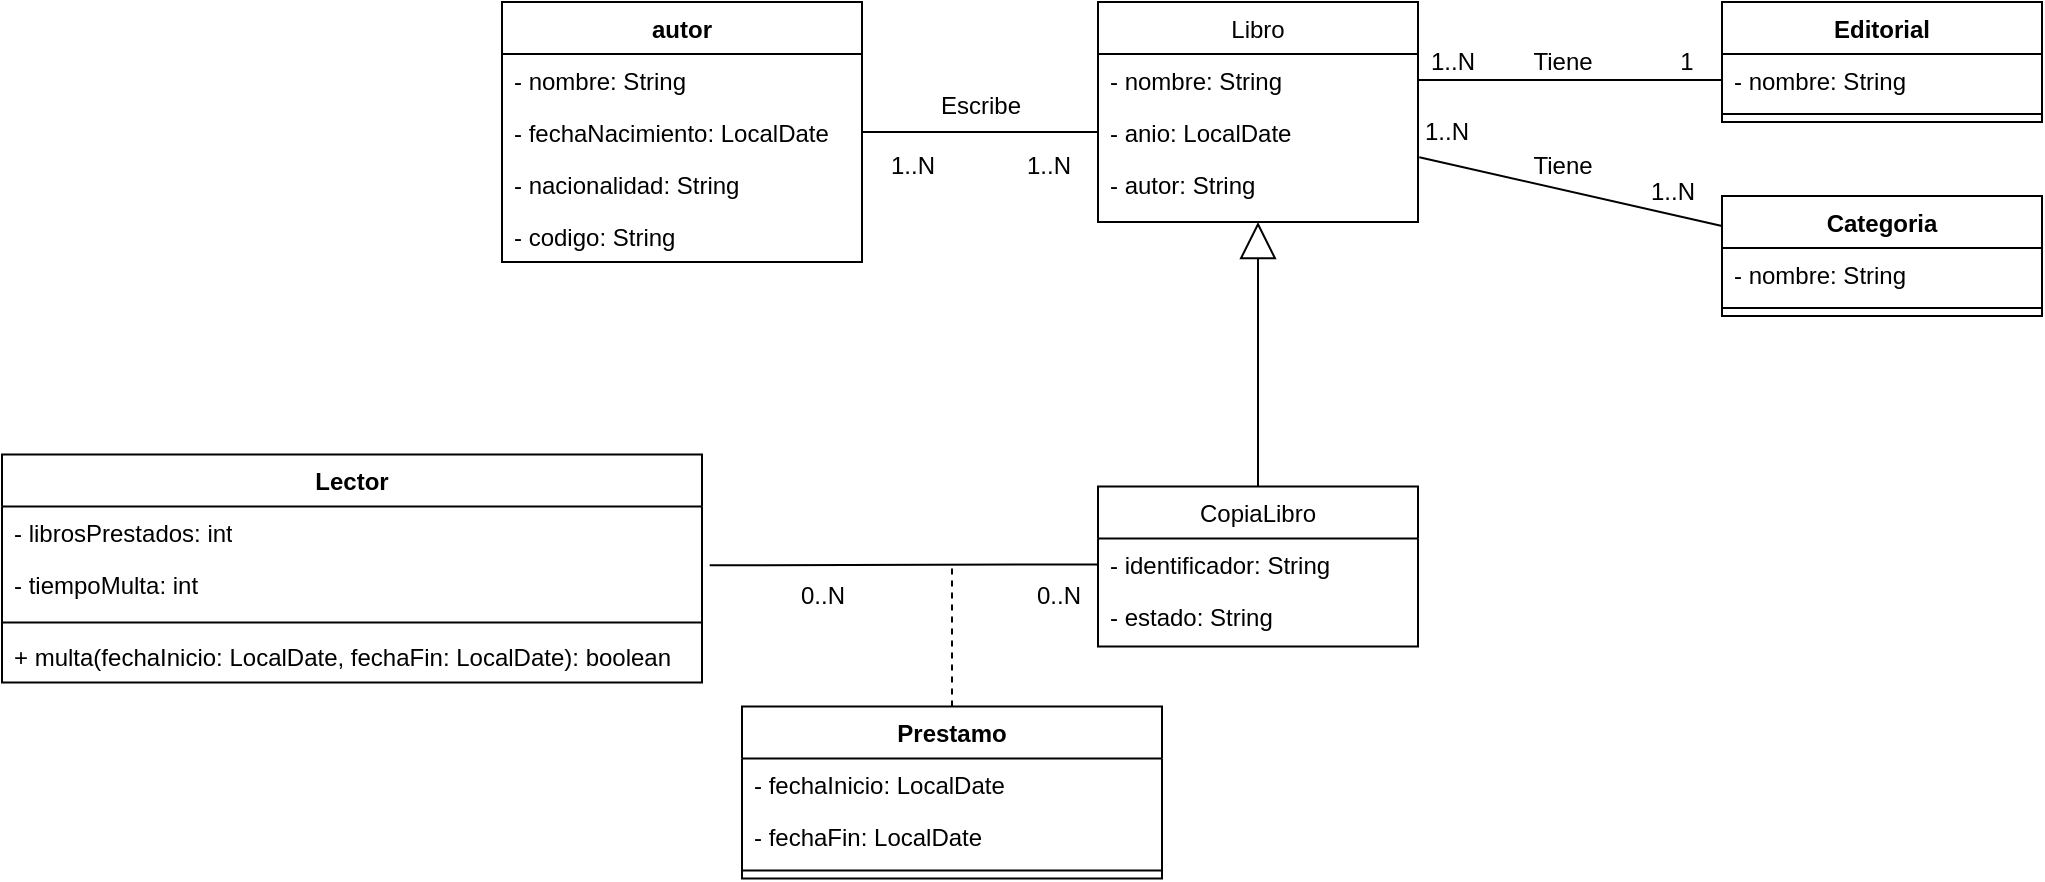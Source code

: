 <mxfile version="21.7.5" type="device">
  <diagram id="C5RBs43oDa-KdzZeNtuy" name="Page-1">
    <mxGraphModel dx="2245" dy="820" grid="1" gridSize="10" guides="1" tooltips="1" connect="1" arrows="1" fold="1" page="1" pageScale="1" pageWidth="827" pageHeight="1169" math="0" shadow="0">
      <root>
        <mxCell id="WIyWlLk6GJQsqaUBKTNV-0" />
        <mxCell id="WIyWlLk6GJQsqaUBKTNV-1" parent="WIyWlLk6GJQsqaUBKTNV-0" />
        <mxCell id="zkfFHV4jXpPFQw0GAbJ--17" value="Libro" style="swimlane;fontStyle=0;align=center;verticalAlign=top;childLayout=stackLayout;horizontal=1;startSize=26;horizontalStack=0;resizeParent=1;resizeLast=0;collapsible=1;marginBottom=0;rounded=0;shadow=0;strokeWidth=1;" parent="WIyWlLk6GJQsqaUBKTNV-1" vertex="1">
          <mxGeometry x="508" y="120" width="160" height="110" as="geometry">
            <mxRectangle x="550" y="140" width="160" height="26" as="alternateBounds" />
          </mxGeometry>
        </mxCell>
        <mxCell id="zkfFHV4jXpPFQw0GAbJ--18" value="- nombre: String  " style="text;align=left;verticalAlign=top;spacingLeft=4;spacingRight=4;overflow=hidden;rotatable=0;points=[[0,0.5],[1,0.5]];portConstraint=eastwest;" parent="zkfFHV4jXpPFQw0GAbJ--17" vertex="1">
          <mxGeometry y="26" width="160" height="26" as="geometry" />
        </mxCell>
        <mxCell id="V74eNZ08-46XIHzNkXlb-1" value="- anio: LocalDate " style="text;align=left;verticalAlign=top;spacingLeft=4;spacingRight=4;overflow=hidden;rotatable=0;points=[[0,0.5],[1,0.5]];portConstraint=eastwest;" parent="zkfFHV4jXpPFQw0GAbJ--17" vertex="1">
          <mxGeometry y="52" width="160" height="26" as="geometry" />
        </mxCell>
        <mxCell id="V74eNZ08-46XIHzNkXlb-2" value="- autor: String  " style="text;align=left;verticalAlign=top;spacingLeft=4;spacingRight=4;overflow=hidden;rotatable=0;points=[[0,0.5],[1,0.5]];portConstraint=eastwest;" parent="zkfFHV4jXpPFQw0GAbJ--17" vertex="1">
          <mxGeometry y="78" width="160" height="26" as="geometry" />
        </mxCell>
        <mxCell id="V74eNZ08-46XIHzNkXlb-9" value="autor" style="swimlane;fontStyle=1;align=center;verticalAlign=top;childLayout=stackLayout;horizontal=1;startSize=26;horizontalStack=0;resizeParent=1;resizeParentMax=0;resizeLast=0;collapsible=1;marginBottom=0;whiteSpace=wrap;html=1;" parent="WIyWlLk6GJQsqaUBKTNV-1" vertex="1">
          <mxGeometry x="210" y="120" width="180" height="130" as="geometry" />
        </mxCell>
        <mxCell id="V74eNZ08-46XIHzNkXlb-10" value="- nombre: String" style="text;strokeColor=none;fillColor=none;align=left;verticalAlign=top;spacingLeft=4;spacingRight=4;overflow=hidden;rotatable=0;points=[[0,0.5],[1,0.5]];portConstraint=eastwest;whiteSpace=wrap;html=1;" parent="V74eNZ08-46XIHzNkXlb-9" vertex="1">
          <mxGeometry y="26" width="180" height="26" as="geometry" />
        </mxCell>
        <mxCell id="V74eNZ08-46XIHzNkXlb-13" value="- fechaNacimiento: LocalDate" style="text;strokeColor=none;fillColor=none;align=left;verticalAlign=top;spacingLeft=4;spacingRight=4;overflow=hidden;rotatable=0;points=[[0,0.5],[1,0.5]];portConstraint=eastwest;whiteSpace=wrap;html=1;" parent="V74eNZ08-46XIHzNkXlb-9" vertex="1">
          <mxGeometry y="52" width="180" height="26" as="geometry" />
        </mxCell>
        <mxCell id="V74eNZ08-46XIHzNkXlb-14" value="- nacionalidad: String" style="text;strokeColor=none;fillColor=none;align=left;verticalAlign=top;spacingLeft=4;spacingRight=4;overflow=hidden;rotatable=0;points=[[0,0.5],[1,0.5]];portConstraint=eastwest;whiteSpace=wrap;html=1;" parent="V74eNZ08-46XIHzNkXlb-9" vertex="1">
          <mxGeometry y="78" width="180" height="26" as="geometry" />
        </mxCell>
        <mxCell id="V74eNZ08-46XIHzNkXlb-44" value="- codigo: String" style="text;strokeColor=none;fillColor=none;align=left;verticalAlign=top;spacingLeft=4;spacingRight=4;overflow=hidden;rotatable=0;points=[[0,0.5],[1,0.5]];portConstraint=eastwest;whiteSpace=wrap;html=1;" parent="V74eNZ08-46XIHzNkXlb-9" vertex="1">
          <mxGeometry y="104" width="180" height="26" as="geometry" />
        </mxCell>
        <mxCell id="V74eNZ08-46XIHzNkXlb-16" value="CopiaLibro" style="swimlane;fontStyle=0;align=center;verticalAlign=top;childLayout=stackLayout;horizontal=1;startSize=26;horizontalStack=0;resizeParent=1;resizeLast=0;collapsible=1;marginBottom=0;rounded=0;shadow=0;strokeWidth=1;" parent="WIyWlLk6GJQsqaUBKTNV-1" vertex="1">
          <mxGeometry x="508" y="362.23" width="160" height="80" as="geometry">
            <mxRectangle x="550" y="140" width="160" height="26" as="alternateBounds" />
          </mxGeometry>
        </mxCell>
        <mxCell id="V74eNZ08-46XIHzNkXlb-17" value="- identificador: String  " style="text;align=left;verticalAlign=top;spacingLeft=4;spacingRight=4;overflow=hidden;rotatable=0;points=[[0,0.5],[1,0.5]];portConstraint=eastwest;" parent="V74eNZ08-46XIHzNkXlb-16" vertex="1">
          <mxGeometry y="26" width="160" height="26" as="geometry" />
        </mxCell>
        <mxCell id="V74eNZ08-46XIHzNkXlb-18" value="- estado: String" style="text;align=left;verticalAlign=top;spacingLeft=4;spacingRight=4;overflow=hidden;rotatable=0;points=[[0,0.5],[1,0.5]];portConstraint=eastwest;" parent="V74eNZ08-46XIHzNkXlb-16" vertex="1">
          <mxGeometry y="52" width="160" height="26" as="geometry" />
        </mxCell>
        <mxCell id="V74eNZ08-46XIHzNkXlb-22" value="Lector" style="swimlane;fontStyle=1;align=center;verticalAlign=top;childLayout=stackLayout;horizontal=1;startSize=26;horizontalStack=0;resizeParent=1;resizeParentMax=0;resizeLast=0;collapsible=1;marginBottom=0;whiteSpace=wrap;html=1;" parent="WIyWlLk6GJQsqaUBKTNV-1" vertex="1">
          <mxGeometry x="-40" y="346.23" width="350" height="114" as="geometry" />
        </mxCell>
        <mxCell id="V74eNZ08-46XIHzNkXlb-27" value="- librosPrestados: int" style="text;strokeColor=none;fillColor=none;align=left;verticalAlign=top;spacingLeft=4;spacingRight=4;overflow=hidden;rotatable=0;points=[[0,0.5],[1,0.5]];portConstraint=eastwest;whiteSpace=wrap;html=1;" parent="V74eNZ08-46XIHzNkXlb-22" vertex="1">
          <mxGeometry y="26" width="350" height="26" as="geometry" />
        </mxCell>
        <mxCell id="kcmZSOA2UPaRY9khFp5--20" value="- tiempoMulta: int" style="text;strokeColor=none;fillColor=none;align=left;verticalAlign=top;spacingLeft=4;spacingRight=4;overflow=hidden;rotatable=0;points=[[0,0.5],[1,0.5]];portConstraint=eastwest;whiteSpace=wrap;html=1;" vertex="1" parent="V74eNZ08-46XIHzNkXlb-22">
          <mxGeometry y="52" width="350" height="28" as="geometry" />
        </mxCell>
        <mxCell id="V74eNZ08-46XIHzNkXlb-24" value="" style="line;strokeWidth=1;fillColor=none;align=left;verticalAlign=middle;spacingTop=-1;spacingLeft=3;spacingRight=3;rotatable=0;labelPosition=right;points=[];portConstraint=eastwest;strokeColor=inherit;" parent="V74eNZ08-46XIHzNkXlb-22" vertex="1">
          <mxGeometry y="80" width="350" height="8" as="geometry" />
        </mxCell>
        <mxCell id="V74eNZ08-46XIHzNkXlb-25" value="+ multa(fechaInicio: LocalDate, fechaFin: LocalDate): boolean" style="text;strokeColor=none;fillColor=none;align=left;verticalAlign=top;spacingLeft=4;spacingRight=4;overflow=hidden;rotatable=0;points=[[0,0.5],[1,0.5]];portConstraint=eastwest;whiteSpace=wrap;html=1;" parent="V74eNZ08-46XIHzNkXlb-22" vertex="1">
          <mxGeometry y="88" width="350" height="26" as="geometry" />
        </mxCell>
        <mxCell id="V74eNZ08-46XIHzNkXlb-28" value="" style="endArrow=none;html=1;rounded=0;exitX=1;exitY=0.5;exitDx=0;exitDy=0;entryX=0;entryY=0.5;entryDx=0;entryDy=0;" parent="WIyWlLk6GJQsqaUBKTNV-1" source="V74eNZ08-46XIHzNkXlb-13" target="V74eNZ08-46XIHzNkXlb-1" edge="1">
          <mxGeometry width="50" height="50" relative="1" as="geometry">
            <mxPoint x="540" y="90" as="sourcePoint" />
            <mxPoint x="590" y="40" as="targetPoint" />
          </mxGeometry>
        </mxCell>
        <mxCell id="V74eNZ08-46XIHzNkXlb-29" value="Escribe" style="text;html=1;align=center;verticalAlign=middle;resizable=0;points=[];autosize=1;strokeColor=none;fillColor=none;" parent="WIyWlLk6GJQsqaUBKTNV-1" vertex="1">
          <mxGeometry x="419" y="157" width="60" height="30" as="geometry" />
        </mxCell>
        <mxCell id="V74eNZ08-46XIHzNkXlb-30" value="1..N" style="text;html=1;align=center;verticalAlign=middle;resizable=0;points=[];autosize=1;strokeColor=none;fillColor=none;" parent="WIyWlLk6GJQsqaUBKTNV-1" vertex="1">
          <mxGeometry x="458" y="187" width="50" height="30" as="geometry" />
        </mxCell>
        <mxCell id="V74eNZ08-46XIHzNkXlb-31" value="1..N" style="text;html=1;align=center;verticalAlign=middle;resizable=0;points=[];autosize=1;strokeColor=none;fillColor=none;" parent="WIyWlLk6GJQsqaUBKTNV-1" vertex="1">
          <mxGeometry x="390" y="187" width="50" height="30" as="geometry" />
        </mxCell>
        <mxCell id="V74eNZ08-46XIHzNkXlb-32" value="" style="endArrow=block;endSize=16;endFill=0;html=1;rounded=0;exitX=0.5;exitY=0;exitDx=0;exitDy=0;entryX=0.5;entryY=1;entryDx=0;entryDy=0;" parent="WIyWlLk6GJQsqaUBKTNV-1" source="V74eNZ08-46XIHzNkXlb-16" edge="1" target="zkfFHV4jXpPFQw0GAbJ--17">
          <mxGeometry width="160" relative="1" as="geometry">
            <mxPoint x="445" y="266.23" as="sourcePoint" />
            <mxPoint x="592.2" y="301.996" as="targetPoint" />
          </mxGeometry>
        </mxCell>
        <mxCell id="V74eNZ08-46XIHzNkXlb-33" value="Prestamo" style="swimlane;fontStyle=1;align=center;verticalAlign=top;childLayout=stackLayout;horizontal=1;startSize=26;horizontalStack=0;resizeParent=1;resizeParentMax=0;resizeLast=0;collapsible=1;marginBottom=0;whiteSpace=wrap;html=1;" parent="WIyWlLk6GJQsqaUBKTNV-1" vertex="1">
          <mxGeometry x="330" y="472.23" width="210" height="86" as="geometry" />
        </mxCell>
        <mxCell id="V74eNZ08-46XIHzNkXlb-35" value="- fechaInicio: LocalDate" style="text;strokeColor=none;fillColor=none;align=left;verticalAlign=top;spacingLeft=4;spacingRight=4;overflow=hidden;rotatable=0;points=[[0,0.5],[1,0.5]];portConstraint=eastwest;whiteSpace=wrap;html=1;" parent="V74eNZ08-46XIHzNkXlb-33" vertex="1">
          <mxGeometry y="26" width="210" height="26" as="geometry" />
        </mxCell>
        <mxCell id="kcmZSOA2UPaRY9khFp5--17" value="- fechaFin: LocalDate" style="text;strokeColor=none;fillColor=none;align=left;verticalAlign=top;spacingLeft=4;spacingRight=4;overflow=hidden;rotatable=0;points=[[0,0.5],[1,0.5]];portConstraint=eastwest;whiteSpace=wrap;html=1;" vertex="1" parent="V74eNZ08-46XIHzNkXlb-33">
          <mxGeometry y="52" width="210" height="26" as="geometry" />
        </mxCell>
        <mxCell id="V74eNZ08-46XIHzNkXlb-36" value="" style="line;strokeWidth=1;fillColor=none;align=left;verticalAlign=middle;spacingTop=-1;spacingLeft=3;spacingRight=3;rotatable=0;labelPosition=right;points=[];portConstraint=eastwest;strokeColor=inherit;" parent="V74eNZ08-46XIHzNkXlb-33" vertex="1">
          <mxGeometry y="78" width="210" height="8" as="geometry" />
        </mxCell>
        <mxCell id="V74eNZ08-46XIHzNkXlb-38" value="" style="endArrow=none;html=1;rounded=0;exitX=1.011;exitY=0.121;exitDx=0;exitDy=0;entryX=0;entryY=0.5;entryDx=0;entryDy=0;exitPerimeter=0;" parent="WIyWlLk6GJQsqaUBKTNV-1" target="V74eNZ08-46XIHzNkXlb-17" edge="1">
          <mxGeometry width="50" height="50" relative="1" as="geometry">
            <mxPoint x="313.85" y="401.618" as="sourcePoint" />
            <mxPoint x="478" y="400.23" as="targetPoint" />
          </mxGeometry>
        </mxCell>
        <mxCell id="V74eNZ08-46XIHzNkXlb-40" value="0..N" style="text;html=1;align=center;verticalAlign=middle;resizable=0;points=[];autosize=1;strokeColor=none;fillColor=none;" parent="WIyWlLk6GJQsqaUBKTNV-1" vertex="1">
          <mxGeometry x="463" y="402.23" width="50" height="30" as="geometry" />
        </mxCell>
        <mxCell id="V74eNZ08-46XIHzNkXlb-41" value="0..N" style="text;html=1;align=center;verticalAlign=middle;resizable=0;points=[];autosize=1;strokeColor=none;fillColor=none;" parent="WIyWlLk6GJQsqaUBKTNV-1" vertex="1">
          <mxGeometry x="345" y="402.23" width="50" height="30" as="geometry" />
        </mxCell>
        <mxCell id="V74eNZ08-46XIHzNkXlb-42" value="" style="endArrow=none;dashed=1;html=1;rounded=0;exitX=0.5;exitY=0;exitDx=0;exitDy=0;" parent="WIyWlLk6GJQsqaUBKTNV-1" source="V74eNZ08-46XIHzNkXlb-33" edge="1">
          <mxGeometry width="50" height="50" relative="1" as="geometry">
            <mxPoint x="420" y="432.23" as="sourcePoint" />
            <mxPoint x="435" y="402.23" as="targetPoint" />
          </mxGeometry>
        </mxCell>
        <mxCell id="kcmZSOA2UPaRY9khFp5--0" value="Editorial" style="swimlane;fontStyle=1;align=center;verticalAlign=top;childLayout=stackLayout;horizontal=1;startSize=26;horizontalStack=0;resizeParent=1;resizeParentMax=0;resizeLast=0;collapsible=1;marginBottom=0;whiteSpace=wrap;html=1;" vertex="1" parent="WIyWlLk6GJQsqaUBKTNV-1">
          <mxGeometry x="820" y="120" width="160" height="60" as="geometry" />
        </mxCell>
        <mxCell id="kcmZSOA2UPaRY9khFp5--1" value="- nombre: String" style="text;strokeColor=none;fillColor=none;align=left;verticalAlign=top;spacingLeft=4;spacingRight=4;overflow=hidden;rotatable=0;points=[[0,0.5],[1,0.5]];portConstraint=eastwest;whiteSpace=wrap;html=1;" vertex="1" parent="kcmZSOA2UPaRY9khFp5--0">
          <mxGeometry y="26" width="160" height="26" as="geometry" />
        </mxCell>
        <mxCell id="kcmZSOA2UPaRY9khFp5--2" value="" style="line;strokeWidth=1;fillColor=none;align=left;verticalAlign=middle;spacingTop=-1;spacingLeft=3;spacingRight=3;rotatable=0;labelPosition=right;points=[];portConstraint=eastwest;strokeColor=inherit;" vertex="1" parent="kcmZSOA2UPaRY9khFp5--0">
          <mxGeometry y="52" width="160" height="8" as="geometry" />
        </mxCell>
        <mxCell id="kcmZSOA2UPaRY9khFp5--4" value="Categoria" style="swimlane;fontStyle=1;align=center;verticalAlign=top;childLayout=stackLayout;horizontal=1;startSize=26;horizontalStack=0;resizeParent=1;resizeParentMax=0;resizeLast=0;collapsible=1;marginBottom=0;whiteSpace=wrap;html=1;" vertex="1" parent="WIyWlLk6GJQsqaUBKTNV-1">
          <mxGeometry x="820" y="217" width="160" height="60" as="geometry" />
        </mxCell>
        <mxCell id="kcmZSOA2UPaRY9khFp5--5" value="- nombre: String" style="text;strokeColor=none;fillColor=none;align=left;verticalAlign=top;spacingLeft=4;spacingRight=4;overflow=hidden;rotatable=0;points=[[0,0.5],[1,0.5]];portConstraint=eastwest;whiteSpace=wrap;html=1;" vertex="1" parent="kcmZSOA2UPaRY9khFp5--4">
          <mxGeometry y="26" width="160" height="26" as="geometry" />
        </mxCell>
        <mxCell id="kcmZSOA2UPaRY9khFp5--6" value="" style="line;strokeWidth=1;fillColor=none;align=left;verticalAlign=middle;spacingTop=-1;spacingLeft=3;spacingRight=3;rotatable=0;labelPosition=right;points=[];portConstraint=eastwest;strokeColor=inherit;" vertex="1" parent="kcmZSOA2UPaRY9khFp5--4">
          <mxGeometry y="52" width="160" height="8" as="geometry" />
        </mxCell>
        <mxCell id="kcmZSOA2UPaRY9khFp5--9" value="" style="endArrow=none;html=1;rounded=0;exitX=1;exitY=0.5;exitDx=0;exitDy=0;entryX=0;entryY=0.5;entryDx=0;entryDy=0;" edge="1" parent="WIyWlLk6GJQsqaUBKTNV-1" source="zkfFHV4jXpPFQw0GAbJ--18" target="kcmZSOA2UPaRY9khFp5--1">
          <mxGeometry width="50" height="50" relative="1" as="geometry">
            <mxPoint x="680" y="280" as="sourcePoint" />
            <mxPoint x="730" y="230" as="targetPoint" />
          </mxGeometry>
        </mxCell>
        <mxCell id="kcmZSOA2UPaRY9khFp5--10" value="" style="endArrow=none;html=1;rounded=0;exitX=1.004;exitY=-0.015;exitDx=0;exitDy=0;entryX=0;entryY=0.25;entryDx=0;entryDy=0;exitPerimeter=0;" edge="1" parent="WIyWlLk6GJQsqaUBKTNV-1" source="V74eNZ08-46XIHzNkXlb-2" target="kcmZSOA2UPaRY9khFp5--4">
          <mxGeometry width="50" height="50" relative="1" as="geometry">
            <mxPoint x="678" y="169" as="sourcePoint" />
            <mxPoint x="750" y="169" as="targetPoint" />
          </mxGeometry>
        </mxCell>
        <mxCell id="kcmZSOA2UPaRY9khFp5--11" value="Tiene" style="text;html=1;align=center;verticalAlign=middle;resizable=0;points=[];autosize=1;strokeColor=none;fillColor=none;" vertex="1" parent="WIyWlLk6GJQsqaUBKTNV-1">
          <mxGeometry x="715" y="135" width="50" height="30" as="geometry" />
        </mxCell>
        <mxCell id="kcmZSOA2UPaRY9khFp5--12" value="1" style="text;html=1;align=center;verticalAlign=middle;resizable=0;points=[];autosize=1;strokeColor=none;fillColor=none;" vertex="1" parent="WIyWlLk6GJQsqaUBKTNV-1">
          <mxGeometry x="787" y="135" width="30" height="30" as="geometry" />
        </mxCell>
        <mxCell id="kcmZSOA2UPaRY9khFp5--13" value="1..N" style="text;html=1;align=center;verticalAlign=middle;resizable=0;points=[];autosize=1;strokeColor=none;fillColor=none;" vertex="1" parent="WIyWlLk6GJQsqaUBKTNV-1">
          <mxGeometry x="660" y="135" width="50" height="30" as="geometry" />
        </mxCell>
        <mxCell id="kcmZSOA2UPaRY9khFp5--14" value="Tiene" style="text;html=1;align=center;verticalAlign=middle;resizable=0;points=[];autosize=1;strokeColor=none;fillColor=none;" vertex="1" parent="WIyWlLk6GJQsqaUBKTNV-1">
          <mxGeometry x="715" y="187" width="50" height="30" as="geometry" />
        </mxCell>
        <mxCell id="kcmZSOA2UPaRY9khFp5--15" value="1..N" style="text;html=1;align=center;verticalAlign=middle;resizable=0;points=[];autosize=1;strokeColor=none;fillColor=none;" vertex="1" parent="WIyWlLk6GJQsqaUBKTNV-1">
          <mxGeometry x="770" y="200" width="50" height="30" as="geometry" />
        </mxCell>
        <mxCell id="kcmZSOA2UPaRY9khFp5--16" value="1..N" style="text;html=1;align=center;verticalAlign=middle;resizable=0;points=[];autosize=1;strokeColor=none;fillColor=none;" vertex="1" parent="WIyWlLk6GJQsqaUBKTNV-1">
          <mxGeometry x="656.5" y="170" width="50" height="30" as="geometry" />
        </mxCell>
      </root>
    </mxGraphModel>
  </diagram>
</mxfile>
